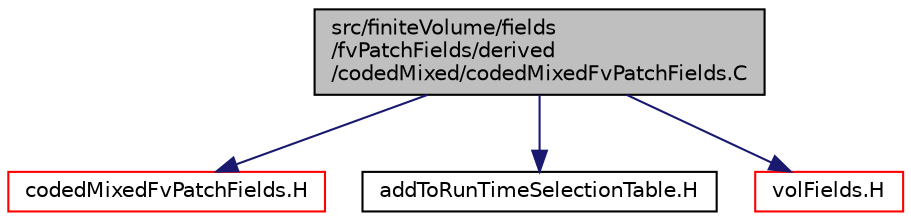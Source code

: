 digraph "src/finiteVolume/fields/fvPatchFields/derived/codedMixed/codedMixedFvPatchFields.C"
{
  bgcolor="transparent";
  edge [fontname="Helvetica",fontsize="10",labelfontname="Helvetica",labelfontsize="10"];
  node [fontname="Helvetica",fontsize="10",shape=record];
  Node0 [label="src/finiteVolume/fields\l/fvPatchFields/derived\l/codedMixed/codedMixedFvPatchFields.C",height=0.2,width=0.4,color="black", fillcolor="grey75", style="filled", fontcolor="black"];
  Node0 -> Node1 [color="midnightblue",fontsize="10",style="solid",fontname="Helvetica"];
  Node1 [label="codedMixedFvPatchFields.H",height=0.2,width=0.4,color="red",URL="$a01946.html"];
  Node0 -> Node219 [color="midnightblue",fontsize="10",style="solid",fontname="Helvetica"];
  Node219 [label="addToRunTimeSelectionTable.H",height=0.2,width=0.4,color="black",URL="$a09989.html",tooltip="Macros for easy insertion into run-time selection tables. "];
  Node0 -> Node220 [color="midnightblue",fontsize="10",style="solid",fontname="Helvetica"];
  Node220 [label="volFields.H",height=0.2,width=0.4,color="red",URL="$a02912.html"];
}
